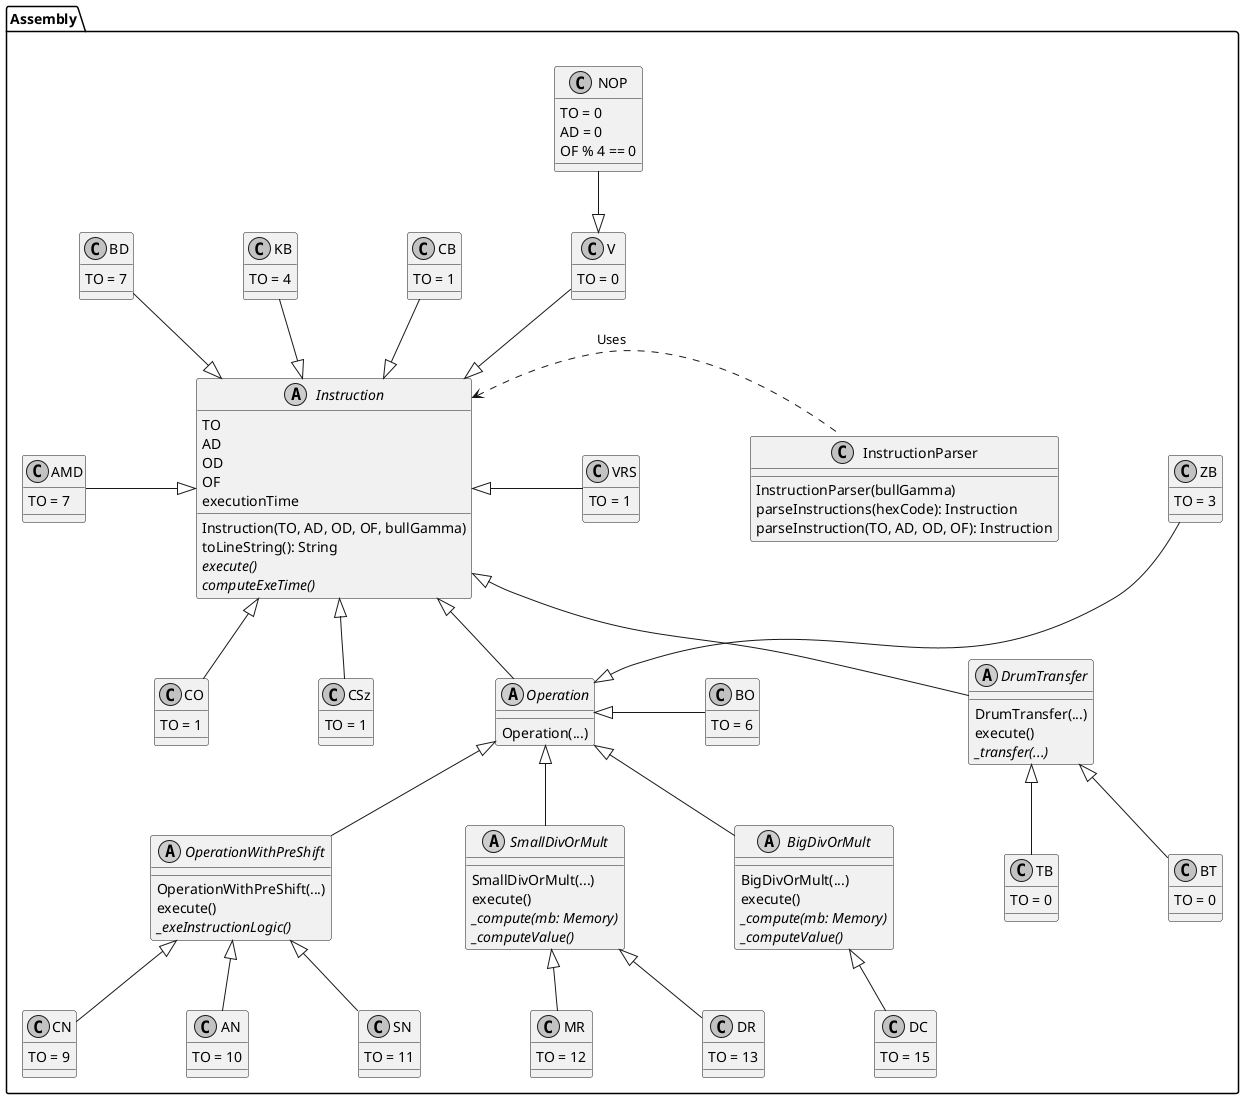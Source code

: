 @startuml
skinparam monochrome true
skinparam classAttributeIconSize 0
skinparam nodesep 110

package Assembly {
  abstract class Instruction {
     TO
     AD
     OD
     OF
     executionTime
     Instruction(TO, AD, OD, OF, bullGamma)
     toLineString(): String
    {abstract} execute()
    {abstract} computeExeTime()
  }

  abstract class Operation {
    Operation(...)
  }

  abstract class OperationWithPreShift {
      OperationWithPreShift(...)
      execute()
      {abstract} _exeInstructionLogic()
  }

  abstract class SmallDivOrMult {
    SmallDivOrMult(...)
    execute()
    {abstract} _compute(mb: Memory)
    {abstract} _computeValue()
  }

  abstract class BigDivOrMult {
    BigDivOrMult(...)
    execute()
    {abstract} _compute(mb: Memory)
    {abstract} _computeValue()
  }

  abstract class DrumTransfer {
    DrumTransfer(...)
    execute()
    {abstract} _transfer(...)
  }

  Instruction <|-- Operation
  Instruction <|-- DrumTransfer
  Operation <|-- OperationWithPreShift
  Operation <|-- SmallDivOrMult
  Operation <|-- BigDivOrMult

  class BT {
    TO = 0
  }

  class TB {
    TO = 0
  }

  class V {
    TO = 0
  }

  class NOP {
    TO = 0
    AD = 0
    OF % 4 == 0
  }

  class VRS {
    TO = 1
  }

  class CO {
    TO = 1
  }

  class CSz {
    TO = 1
  }

  class CB {
    TO = 1
  }

  class ZB {
    TO = 3
  }

  class KB {
    TO = 4
  }

  class BO {
    TO = 6
  }

  class AMD {
    TO = 7
  }

  class BD {
    TO = 7
  }

  class CN {
    TO = 9
  }

  class AN {
    TO = 10
  }

  class SN {
    TO = 11
  }

  class MR {
    TO = 12
  }

  class DR {
    TO = 13
  }

  class DC {
    TO = 15
  }

  V --|> Instruction
  KB --|> Instruction
  BD --|> Instruction
  CB --|> Instruction
  AMD -|> Instruction
  Instruction <|- VRS
  Instruction <|-- CO
  Instruction <|-- CSz
  NOP --|> V

  ZB --|> Operation
  Operation <|- BO

  DrumTransfer <|-- TB
  DrumTransfer <|-- BT

  OperationWithPreShift <|-- SN
  OperationWithPreShift <|-- CN
  OperationWithPreShift <|-- AN

  SmallDivOrMult <|-- MR
  SmallDivOrMult <|-- DR

  BigDivOrMult <|-- DC

  class InstructionParser {
    InstructionParser(bullGamma)
    parseInstructions(hexCode): Instruction
    parseInstruction(TO, AD, OD, OF): Instruction
  }

  Instruction <. InstructionParser: Uses
}
@endDC
